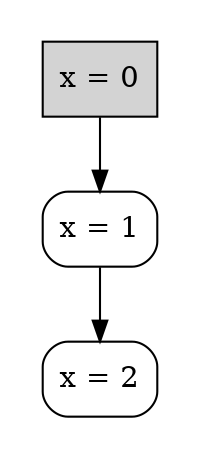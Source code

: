 strict digraph DiskGraph {
node [shape=box,style=rounded]
nodesep=0.35;
subgraph cluster_graph {
color="white";
-7653612371147595999 [label="x = 0",style = filled]
-7653612371147595999 -> 1237150017334310335 [label="",color="black",fontcolor="black"];
1237150017334310335 [label="x = 1"];
1237150017334310335 -> -5052852399776853322 [label="",color="black",fontcolor="black"];
-5052852399776853322 [label="x = 2"];
{rank = same; -7653612371147595999;}
{rank = same; 1237150017334310335;}
}
}